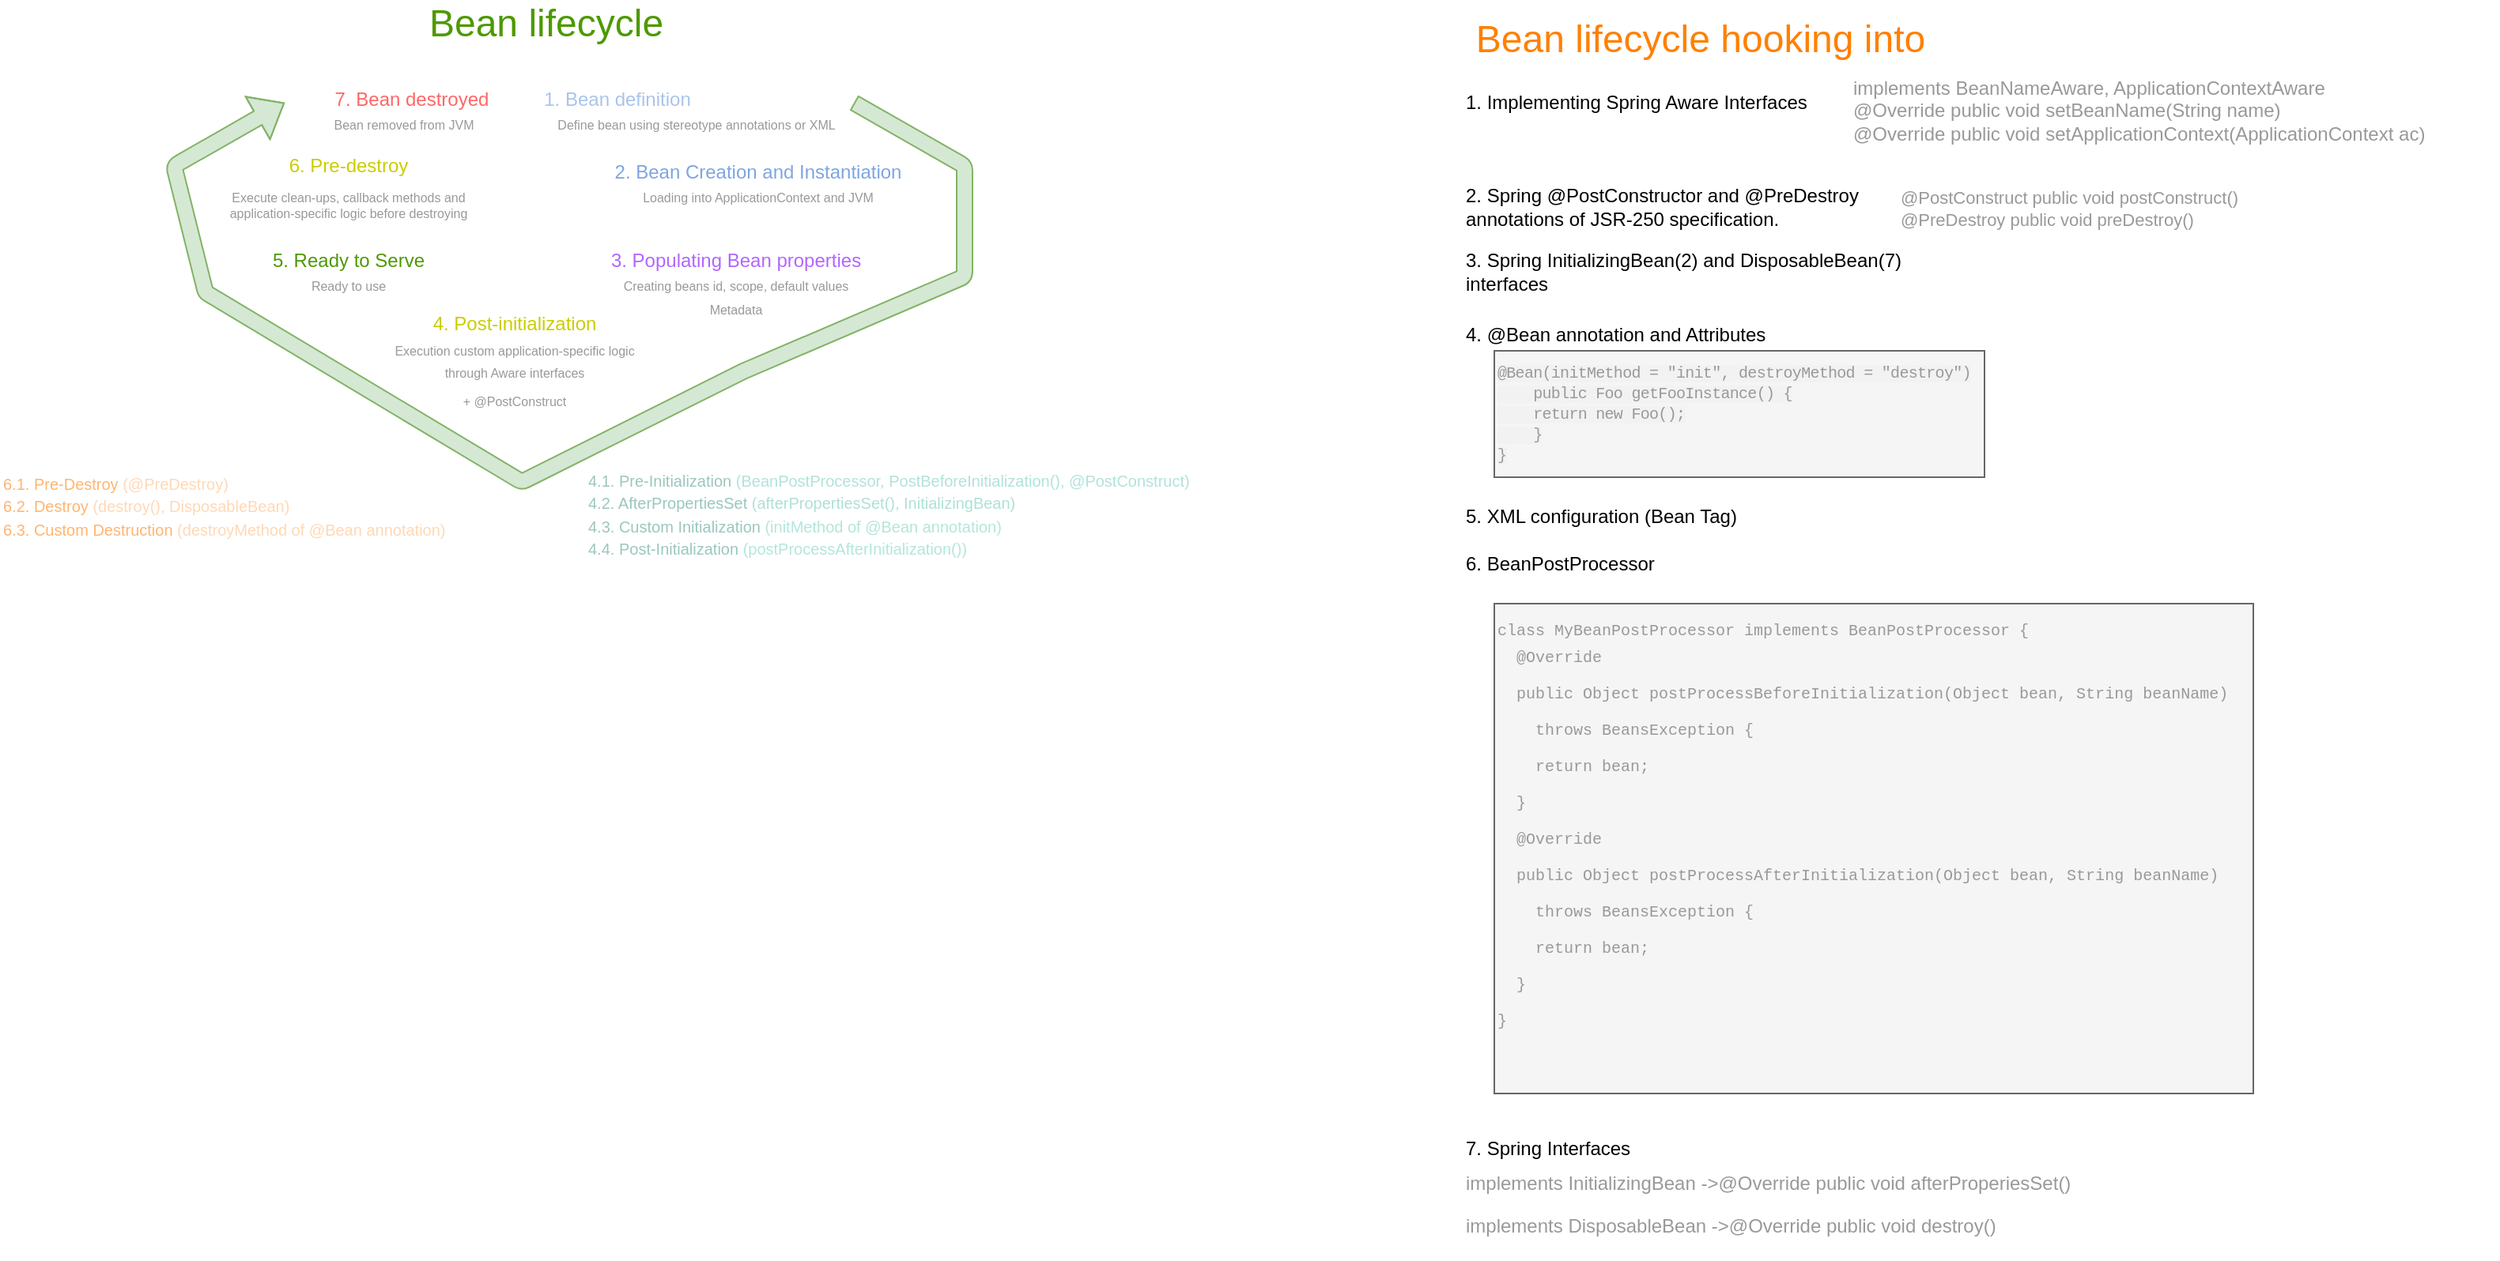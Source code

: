 <mxfile version="14.9.8" type="github">
  <diagram id="cQnIbtuH6GqwWI9tAGfN" name="Page-1">
    <mxGraphModel dx="1422" dy="739" grid="1" gridSize="10" guides="1" tooltips="1" connect="1" arrows="1" fold="1" page="1" pageScale="1" pageWidth="827" pageHeight="1169" math="0" shadow="0">
      <root>
        <mxCell id="0" />
        <mxCell id="1" parent="0" />
        <mxCell id="vjo05r3FHmtKJxtx1X4f-1" value="&lt;font color=&quot;#A9C4EB&quot;&gt;1. Bean definition&lt;/font&gt;" style="text;html=1;align=center;verticalAlign=middle;resizable=0;points=[];autosize=1;strokeColor=none;" parent="1" vertex="1">
          <mxGeometry x="360" y="147.5" width="120" height="20" as="geometry" />
        </mxCell>
        <mxCell id="vjo05r3FHmtKJxtx1X4f-2" value="&lt;font color=&quot;#7EA6E0&quot;&gt;2. Bean Creation and Instantiation&lt;/font&gt;" style="text;html=1;align=center;verticalAlign=middle;resizable=0;points=[];autosize=1;strokeColor=none;" parent="1" vertex="1">
          <mxGeometry x="404" y="194" width="210" height="20" as="geometry" />
        </mxCell>
        <mxCell id="vjo05r3FHmtKJxtx1X4f-4" value="&lt;p&gt;&lt;font style=&quot;font-size: 8px&quot; color=&quot;#999999&quot;&gt;Loading into ApplicationContext and JVM&lt;/font&gt;&lt;/p&gt;" style="text;html=1;align=center;verticalAlign=middle;resizable=0;points=[];autosize=1;strokeColor=none;" parent="1" vertex="1">
          <mxGeometry x="424" y="194" width="170" height="50" as="geometry" />
        </mxCell>
        <mxCell id="vjo05r3FHmtKJxtx1X4f-5" value="&lt;font color=&quot;#B266FF&quot;&gt;3. Populating Bean properties&lt;/font&gt;" style="text;html=1;align=center;verticalAlign=middle;resizable=0;points=[];autosize=1;strokeColor=none;" parent="1" vertex="1">
          <mxGeometry x="400" y="250" width="190" height="20" as="geometry" />
        </mxCell>
        <mxCell id="vjo05r3FHmtKJxtx1X4f-6" value="&lt;p style=&quot;font-size: 8px ; line-height: 50%&quot;&gt;&lt;font style=&quot;font-size: 8px&quot; color=&quot;#999999&quot;&gt;Creating beans id, scope, default values&lt;/font&gt;&lt;/p&gt;&lt;p style=&quot;font-size: 8px&quot;&gt;&lt;font style=&quot;font-size: 8px&quot; color=&quot;#999999&quot;&gt;Metadata&lt;br&gt;&lt;/font&gt;&lt;/p&gt;" style="text;html=1;align=center;verticalAlign=middle;resizable=0;points=[];autosize=1;strokeColor=none;" parent="1" vertex="1">
          <mxGeometry x="410" y="260" width="170" height="50" as="geometry" />
        </mxCell>
        <mxCell id="vjo05r3FHmtKJxtx1X4f-9" value="&lt;font color=&quot;#CCCC00&quot;&gt;4. Post-initialization&lt;/font&gt;" style="text;html=1;align=center;verticalAlign=middle;resizable=0;points=[];autosize=1;strokeColor=none;" parent="1" vertex="1">
          <mxGeometry x="290" y="290" width="130" height="20" as="geometry" />
        </mxCell>
        <mxCell id="vjo05r3FHmtKJxtx1X4f-10" value="&lt;p style=&quot;font-size: 8px ; line-height: 30%&quot;&gt;&lt;font color=&quot;#999999&quot;&gt;Execution custom application-specific logic&lt;/font&gt;&lt;/p&gt;&lt;p style=&quot;font-size: 8px&quot;&gt;&lt;font color=&quot;#999999&quot;&gt;through Aware interfaces&lt;/font&gt;&lt;/p&gt;&lt;p style=&quot;font-size: 8px&quot;&gt;&lt;font color=&quot;#999999&quot;&gt;+ @PostConstruct&lt;/font&gt;&lt;br&gt;&lt;/p&gt;" style="text;html=1;align=center;verticalAlign=middle;resizable=0;points=[];autosize=1;strokeColor=none;" parent="1" vertex="1">
          <mxGeometry x="265" y="300" width="180" height="70" as="geometry" />
        </mxCell>
        <mxCell id="vjo05r3FHmtKJxtx1X4f-11" value="&lt;font color=&quot;#4D9900&quot;&gt;5. Ready to Serve&lt;/font&gt;" style="text;html=1;align=center;verticalAlign=middle;resizable=0;points=[];autosize=1;strokeColor=none;" parent="1" vertex="1">
          <mxGeometry x="190" y="250" width="120" height="20" as="geometry" />
        </mxCell>
        <mxCell id="vjo05r3FHmtKJxtx1X4f-12" value="&lt;font style=&quot;font-size: 8px&quot; color=&quot;#999999&quot;&gt;Ready to use&lt;/font&gt;" style="text;html=1;align=center;verticalAlign=middle;resizable=0;points=[];autosize=1;strokeColor=none;" parent="1" vertex="1">
          <mxGeometry x="215" y="265" width="70" height="20" as="geometry" />
        </mxCell>
        <mxCell id="vjo05r3FHmtKJxtx1X4f-13" value="&lt;font color=&quot;#CCCC00&quot;&gt;6. Pre-destroy&lt;/font&gt;" style="text;html=1;align=center;verticalAlign=middle;resizable=0;points=[];autosize=1;strokeColor=none;" parent="1" vertex="1">
          <mxGeometry x="200" y="190" width="100" height="20" as="geometry" />
        </mxCell>
        <mxCell id="vjo05r3FHmtKJxtx1X4f-14" value="&lt;div style=&quot;font-size: 8px&quot;&gt;&lt;font style=&quot;font-size: 8px&quot; color=&quot;#999999&quot;&gt;Execute clean-ups, callback methods and&lt;/font&gt;&lt;/div&gt;&lt;div style=&quot;font-size: 8px&quot;&gt;&lt;font style=&quot;font-size: 8px&quot; color=&quot;#999999&quot;&gt;application-specific logic before destroying&lt;/font&gt;&lt;br&gt;&lt;/div&gt;" style="text;html=1;align=center;verticalAlign=middle;resizable=0;points=[];autosize=1;strokeColor=none;" parent="1" vertex="1">
          <mxGeometry x="160" y="210" width="180" height="30" as="geometry" />
        </mxCell>
        <mxCell id="vjo05r3FHmtKJxtx1X4f-16" value="&lt;font style=&quot;font-size: 8px&quot; color=&quot;#999999&quot;&gt;Define bean using stereotype annotations or XML&lt;/font&gt;" style="text;html=1;align=center;verticalAlign=middle;resizable=0;points=[];autosize=1;strokeColor=none;" parent="1" vertex="1">
          <mxGeometry x="370" y="162.5" width="200" height="20" as="geometry" />
        </mxCell>
        <mxCell id="vjo05r3FHmtKJxtx1X4f-17" value="&lt;font color=&quot;#FF6666&quot;&gt;7. Bean destroyed&lt;/font&gt;" style="text;html=1;align=center;verticalAlign=middle;resizable=0;points=[];autosize=1;strokeColor=none;" parent="1" vertex="1">
          <mxGeometry x="230" y="147.5" width="120" height="20" as="geometry" />
        </mxCell>
        <mxCell id="vjo05r3FHmtKJxtx1X4f-18" value="&lt;font style=&quot;font-size: 8px&quot; color=&quot;#999999&quot;&gt;Bean removed from JVM&lt;/font&gt;" style="text;html=1;align=center;verticalAlign=middle;resizable=0;points=[];autosize=1;strokeColor=none;" parent="1" vertex="1">
          <mxGeometry x="230" y="162.5" width="110" height="20" as="geometry" />
        </mxCell>
        <mxCell id="vjo05r3FHmtKJxtx1X4f-19" value="" style="shape=flexArrow;endArrow=classic;html=1;fillColor=#d5e8d4;strokeColor=#82b366;" parent="1" edge="1">
          <mxGeometry width="50" height="50" relative="1" as="geometry">
            <mxPoint x="570" y="160" as="sourcePoint" />
            <mxPoint x="210" y="160" as="targetPoint" />
            <Array as="points">
              <mxPoint x="640" y="200" />
              <mxPoint x="640" y="270" />
              <mxPoint x="500" y="330" />
              <mxPoint x="360" y="400" />
              <mxPoint x="160" y="280" />
              <mxPoint x="140" y="200" />
            </Array>
          </mxGeometry>
        </mxCell>
        <mxCell id="vjo05r3FHmtKJxtx1X4f-20" value="&lt;font style=&quot;font-size: 24px&quot; color=&quot;#4D9900&quot;&gt;Bean lifecycle&lt;br&gt;&lt;/font&gt;" style="text;html=1;align=center;verticalAlign=middle;resizable=0;points=[];autosize=1;strokeColor=none;" parent="1" vertex="1">
          <mxGeometry x="285" y="100" width="180" height="20" as="geometry" />
        </mxCell>
        <mxCell id="vjo05r3FHmtKJxtx1X4f-21" value="&lt;font style=&quot;font-size: 24px&quot; color=&quot;#FF8000&quot;&gt;Bean lifecycle hooking into&lt;br&gt;&lt;/font&gt;" style="text;html=1;align=center;verticalAlign=middle;resizable=0;points=[];autosize=1;strokeColor=none;" parent="1" vertex="1">
          <mxGeometry x="940" y="110" width="330" height="20" as="geometry" />
        </mxCell>
        <mxCell id="vjo05r3FHmtKJxtx1X4f-22" value="&lt;div align=&quot;left&quot;&gt;1. Implementing Spring Aware Interfaces&amp;nbsp;&lt;/div&gt;" style="text;html=1;align=left;verticalAlign=middle;resizable=0;points=[];autosize=1;strokeColor=none;" parent="1" vertex="1">
          <mxGeometry x="955" y="150" width="250" height="20" as="geometry" />
        </mxCell>
        <mxCell id="vjo05r3FHmtKJxtx1X4f-23" value="&lt;div&gt;2. Spring @PostConstructor and @PreDestroy &lt;br&gt;&lt;/div&gt;&lt;div&gt;annotations of JSR-250 specification. &lt;br&gt;&lt;/div&gt;" style="text;html=1;align=left;verticalAlign=middle;resizable=0;points=[];autosize=1;strokeColor=none;" parent="1" vertex="1">
          <mxGeometry x="955" y="211" width="280" height="30" as="geometry" />
        </mxCell>
        <mxCell id="vjo05r3FHmtKJxtx1X4f-24" value="&lt;div&gt;3. Spring InitializingBean(2) and DisposableBean(7)&lt;/div&gt;&lt;div&gt;interfaces &lt;br&gt;&lt;/div&gt;" style="text;html=1;align=left;verticalAlign=middle;resizable=0;points=[];autosize=1;strokeColor=none;" parent="1" vertex="1">
          <mxGeometry x="955" y="252" width="310" height="30" as="geometry" />
        </mxCell>
        <mxCell id="vjo05r3FHmtKJxtx1X4f-25" value="4. @Bean annotation and Attributes" style="text;html=1;align=left;verticalAlign=middle;resizable=0;points=[];autosize=1;strokeColor=none;" parent="1" vertex="1">
          <mxGeometry x="955" y="297" width="220" height="20" as="geometry" />
        </mxCell>
        <mxCell id="vjo05r3FHmtKJxtx1X4f-26" value="&lt;div style=&quot;font-size: 10px&quot; align=&quot;left&quot;&gt;&lt;font style=&quot;font-size: 10px&quot; color=&quot;#999999&quot;&gt;&lt;span style=&quot;font-family: &amp;#34;menlo&amp;#34; , &amp;#34;monaco&amp;#34; , &amp;#34;courier new&amp;#34; , &amp;#34;courier&amp;#34; , monospace ; font-style: normal ; font-weight: 400 ; letter-spacing: -0.352px ; text-indent: 0px ; text-transform: none ; word-spacing: 0px ; background-color: rgb(242 , 242 , 242) ; display: inline ; float: none&quot;&gt;@Bean(initMethod = &quot;init&quot;, destroyMethod = &quot;destroy&quot;)&lt;/span&gt;&lt;br style=&quot;box-sizing: inherit ; font-family: &amp;#34;menlo&amp;#34; , &amp;#34;monaco&amp;#34; , &amp;#34;courier new&amp;#34; , &amp;#34;courier&amp;#34; , monospace ; font-style: normal ; font-weight: 400 ; letter-spacing: -0.352px ; text-indent: 0px ; text-transform: none ; word-spacing: 0px ; background-color: rgb(242 , 242 , 242)&quot;&gt;&lt;span style=&quot;font-family: &amp;#34;menlo&amp;#34; , &amp;#34;monaco&amp;#34; , &amp;#34;courier new&amp;#34; , &amp;#34;courier&amp;#34; , monospace ; font-style: normal ; font-weight: 400 ; letter-spacing: -0.352px ; text-indent: 0px ; text-transform: none ; word-spacing: 0px ; background-color: rgb(242 , 242 , 242) ; display: inline ; float: none&quot;&gt;&amp;nbsp;&amp;nbsp;&amp;nbsp; public Foo getFooInstance() {&lt;/span&gt;&lt;br style=&quot;box-sizing: inherit ; font-family: &amp;#34;menlo&amp;#34; , &amp;#34;monaco&amp;#34; , &amp;#34;courier new&amp;#34; , &amp;#34;courier&amp;#34; , monospace ; font-style: normal ; font-weight: 400 ; letter-spacing: -0.352px ; text-indent: 0px ; text-transform: none ; word-spacing: 0px ; background-color: rgb(242 , 242 , 242)&quot;&gt;&lt;span style=&quot;font-family: &amp;#34;menlo&amp;#34; , &amp;#34;monaco&amp;#34; , &amp;#34;courier new&amp;#34; , &amp;#34;courier&amp;#34; , monospace ; font-style: normal ; font-weight: 400 ; letter-spacing: -0.352px ; text-indent: 0px ; text-transform: none ; word-spacing: 0px ; background-color: rgb(242 , 242 , 242) ; display: inline ; float: none&quot;&gt;&amp;nbsp;&amp;nbsp;&amp;nbsp; return new Foo();&lt;/span&gt;&lt;br style=&quot;box-sizing: inherit ; font-family: &amp;#34;menlo&amp;#34; , &amp;#34;monaco&amp;#34; , &amp;#34;courier new&amp;#34; , &amp;#34;courier&amp;#34; , monospace ; font-style: normal ; font-weight: 400 ; letter-spacing: -0.352px ; text-indent: 0px ; text-transform: none ; word-spacing: 0px ; background-color: rgb(242 , 242 , 242)&quot;&gt;&lt;span style=&quot;font-family: &amp;#34;menlo&amp;#34; , &amp;#34;monaco&amp;#34; , &amp;#34;courier new&amp;#34; , &amp;#34;courier&amp;#34; , monospace ; font-style: normal ; font-weight: 400 ; letter-spacing: -0.352px ; text-indent: 0px ; text-transform: none ; word-spacing: 0px ; background-color: rgb(242 , 242 , 242) ; display: inline ; float: none&quot;&gt;&amp;nbsp;&amp;nbsp;&amp;nbsp; }&lt;/span&gt;&lt;br style=&quot;box-sizing: inherit ; font-family: &amp;#34;menlo&amp;#34; , &amp;#34;monaco&amp;#34; , &amp;#34;courier new&amp;#34; , &amp;#34;courier&amp;#34; , monospace ; font-style: normal ; font-weight: 400 ; letter-spacing: -0.352px ; text-indent: 0px ; text-transform: none ; word-spacing: 0px ; background-color: rgb(242 , 242 , 242)&quot;&gt;&lt;span style=&quot;font-family: &amp;#34;menlo&amp;#34; , &amp;#34;monaco&amp;#34; , &amp;#34;courier new&amp;#34; , &amp;#34;courier&amp;#34; , monospace ; font-style: normal ; font-weight: 400 ; letter-spacing: -0.352px ; text-indent: 0px ; text-transform: none ; word-spacing: 0px ; background-color: rgb(242 , 242 , 242) ; display: inline ; float: none&quot;&gt;}&lt;/span&gt;&lt;/font&gt;&lt;/div&gt;" style="text;html=1;align=left;verticalAlign=middle;resizable=0;points=[];autosize=1;strokeColor=#666666;fillColor=#f5f5f5;fontColor=#333333;" parent="1" vertex="1">
          <mxGeometry x="975" y="317" width="310" height="80" as="geometry" />
        </mxCell>
        <mxCell id="vjo05r3FHmtKJxtx1X4f-27" value="5. XML configuration (Bean Tag)" style="text;html=1;align=left;verticalAlign=middle;resizable=0;points=[];autosize=1;strokeColor=none;" parent="1" vertex="1">
          <mxGeometry x="955" y="412" width="200" height="20" as="geometry" />
        </mxCell>
        <mxCell id="ftWq0-_qyHBcbyIwFHZy-1" value="&lt;div align=&quot;left&quot;&gt;&lt;font style=&quot;font-size: 10px&quot; color=&quot;#9AC7BF&quot;&gt;4.1. Pre-Initialization &lt;font color=&quot;#B0E3DA&quot;&gt;(BeanPostProcessor, PostBeforeInitialization(), @PostConstruct)&lt;/font&gt;&lt;br&gt;&lt;/font&gt;&lt;/div&gt;&lt;div align=&quot;left&quot;&gt;&lt;font style=&quot;font-size: 10px&quot; color=&quot;#9AC7BF&quot;&gt;4.2. AfterPropertiesSet &lt;font color=&quot;#AEE0D7&quot;&gt;(afterPropertiesSet(), InitializingBean)&lt;/font&gt;&lt;br&gt;&lt;/font&gt;&lt;/div&gt;&lt;div align=&quot;left&quot;&gt;&lt;font style=&quot;font-size: 10px&quot; color=&quot;#9AC7BF&quot;&gt;4.3. Custom Initialization &lt;font color=&quot;#B2E6DC&quot;&gt;(initMethod of @Bean annotation)&lt;/font&gt;&lt;br&gt;&lt;/font&gt;&lt;/div&gt;&lt;div align=&quot;left&quot;&gt;&lt;font style=&quot;font-size: 10px&quot; color=&quot;#9AC7BF&quot;&gt;4.4. Post-Initialization &lt;font color=&quot;#B2E6DC&quot;&gt;(postProcessAfterInitialization())&lt;/font&gt;&lt;br&gt;&lt;/font&gt;&lt;/div&gt;" style="text;html=1;align=left;verticalAlign=middle;resizable=0;points=[];autosize=1;strokeColor=none;" vertex="1" parent="1">
          <mxGeometry x="400" y="390" width="420" height="60" as="geometry" />
        </mxCell>
        <mxCell id="ftWq0-_qyHBcbyIwFHZy-2" value="&lt;div align=&quot;left&quot;&gt;&lt;font style=&quot;font-size: 10px&quot; color=&quot;#FFB570&quot;&gt;6.1. Pre-Destroy &lt;font color=&quot;#FFD8B5&quot;&gt;(@PreDestroy)&lt;/font&gt;&lt;br&gt;&lt;/font&gt;&lt;/div&gt;&lt;div align=&quot;left&quot;&gt;&lt;font style=&quot;font-size: 10px&quot; color=&quot;#FFB570&quot;&gt;6.2. Destroy &lt;font color=&quot;#FFD8B5&quot;&gt;(destroy(), DisposableBean)&lt;/font&gt;&lt;br&gt;&lt;/font&gt;&lt;/div&gt;&lt;div align=&quot;left&quot;&gt;&lt;font style=&quot;font-size: 10px&quot; color=&quot;#FFB570&quot;&gt;6.3. Custom Destruction &lt;font color=&quot;#FFD8B5&quot;&gt;(destroyMethod of @Bean annotation)&lt;/font&gt;&lt;br&gt;&lt;/font&gt;&lt;/div&gt;" style="text;html=1;align=left;verticalAlign=middle;resizable=0;points=[];autosize=1;strokeColor=none;" vertex="1" parent="1">
          <mxGeometry x="30" y="390" width="310" height="50" as="geometry" />
        </mxCell>
        <mxCell id="ftWq0-_qyHBcbyIwFHZy-3" value="&lt;div style=&quot;font-size: 11px&quot;&gt;&lt;font style=&quot;font-size: 11px&quot; color=&quot;#999999&quot;&gt;@PostConstruct public void postConstruct()&lt;/font&gt;&lt;/div&gt;&lt;div style=&quot;font-size: 11px&quot;&gt;&lt;font style=&quot;font-size: 11px&quot; color=&quot;#999999&quot;&gt;@PreDestroy public void preDestroy()&lt;/font&gt;&lt;font style=&quot;font-size: 11px&quot;&gt;&lt;br&gt;&lt;/font&gt;&lt;/div&gt;" style="text;html=1;align=left;verticalAlign=middle;resizable=0;points=[];autosize=1;strokeColor=none;" vertex="1" parent="1">
          <mxGeometry x="1230" y="212" width="250" height="30" as="geometry" />
        </mxCell>
        <mxCell id="ftWq0-_qyHBcbyIwFHZy-4" value="6. BeanPostProcessor" style="text;html=1;align=left;verticalAlign=middle;resizable=0;points=[];autosize=1;strokeColor=none;" vertex="1" parent="1">
          <mxGeometry x="955" y="442" width="140" height="20" as="geometry" />
        </mxCell>
        <mxCell id="ftWq0-_qyHBcbyIwFHZy-5" value="&lt;p style=&quot;line-height: 0% ; font-size: 10px&quot;&gt;&lt;font style=&quot;font-size: 10px&quot; face=&quot;Courier New&quot; color=&quot;#999999&quot;&gt;class MyBeanPostProcessor implements BeanPostProcessor {&lt;/font&gt;&lt;/p&gt;&lt;p style=&quot;font-size: 10px&quot;&gt;&lt;font style=&quot;font-size: 10px&quot; face=&quot;Courier New&quot; color=&quot;#999999&quot;&gt;&amp;nbsp; @Override&lt;/font&gt;&lt;/p&gt;&lt;p style=&quot;font-size: 10px&quot;&gt;&lt;font style=&quot;font-size: 10px&quot; face=&quot;Courier New&quot; color=&quot;#999999&quot;&gt;&amp;nbsp; public Object postProcessBeforeInitialization(Object bean, String beanName)&lt;/font&gt;&lt;/p&gt;&lt;p style=&quot;font-size: 10px&quot;&gt;&lt;font style=&quot;font-size: 10px&quot; face=&quot;Courier New&quot; color=&quot;#999999&quot;&gt;&amp;nbsp;&amp;nbsp;&amp;nbsp; throws BeansException {&lt;/font&gt;&lt;/p&gt;&lt;p style=&quot;font-size: 10px&quot;&gt;&lt;font style=&quot;font-size: 10px&quot; face=&quot;Courier New&quot; color=&quot;#999999&quot;&gt;&amp;nbsp;&amp;nbsp;&amp;nbsp; return bean;&lt;/font&gt;&lt;/p&gt;&lt;p style=&quot;font-size: 10px&quot;&gt;&lt;font style=&quot;font-size: 10px&quot; face=&quot;Courier New&quot; color=&quot;#999999&quot;&gt;&amp;nbsp; }&lt;/font&gt;&lt;/p&gt;&lt;p style=&quot;font-size: 10px&quot;&gt;&lt;font style=&quot;font-size: 10px&quot; face=&quot;Courier New&quot; color=&quot;#999999&quot;&gt;&amp;nbsp; @Override&lt;/font&gt;&lt;/p&gt;&lt;p style=&quot;font-size: 10px&quot;&gt;&lt;font style=&quot;font-size: 10px&quot; face=&quot;Courier New&quot; color=&quot;#999999&quot;&gt;&amp;nbsp; public Object postProcessAfterInitialization(Object bean, String beanName)&lt;/font&gt;&lt;/p&gt;&lt;p style=&quot;font-size: 10px&quot;&gt;&lt;font style=&quot;font-size: 10px&quot; face=&quot;Courier New&quot; color=&quot;#999999&quot;&gt;&amp;nbsp;&amp;nbsp;&amp;nbsp; throws BeansException {&lt;/font&gt;&lt;/p&gt;&lt;p style=&quot;font-size: 10px&quot;&gt;&lt;font style=&quot;font-size: 10px&quot; face=&quot;Courier New&quot; color=&quot;#999999&quot;&gt;&amp;nbsp;&amp;nbsp;&amp;nbsp; return bean;&lt;/font&gt;&lt;/p&gt;&lt;p style=&quot;font-size: 10px&quot;&gt;&lt;font style=&quot;font-size: 10px&quot; face=&quot;Courier New&quot; color=&quot;#999999&quot;&gt;&amp;nbsp; }&lt;/font&gt;&lt;/p&gt;&lt;p style=&quot;font-size: 10px&quot;&gt;&lt;font style=&quot;font-size: 10px&quot; face=&quot;Courier New&quot; color=&quot;#999999&quot;&gt;}&lt;/font&gt;&lt;/p&gt;" style="text;html=1;align=left;verticalAlign=top;resizable=0;points=[];autosize=1;strokeColor=#666666;fillColor=#f5f5f5;fontColor=#333333;" vertex="1" parent="1">
          <mxGeometry x="975" y="477" width="480" height="310" as="geometry" />
        </mxCell>
        <mxCell id="ftWq0-_qyHBcbyIwFHZy-6" value="7. Spring Interfaces" style="text;html=1;align=left;verticalAlign=middle;resizable=0;points=[];autosize=1;strokeColor=none;" vertex="1" parent="1">
          <mxGeometry x="955" y="812" width="130" height="20" as="geometry" />
        </mxCell>
        <mxCell id="ftWq0-_qyHBcbyIwFHZy-8" value="&lt;p&gt;&lt;font color=&quot;#999999&quot;&gt;implements InitializingBean -&amp;gt;@Override public void afterProperiesSet()&lt;/font&gt;&lt;/p&gt;&lt;p&gt;&lt;font color=&quot;#999999&quot;&gt;implements DisposableBean -&amp;gt;@Override public void destroy()&lt;/font&gt;&lt;/p&gt;" style="text;html=1;align=left;verticalAlign=middle;resizable=0;points=[];autosize=1;strokeColor=none;" vertex="1" parent="1">
          <mxGeometry x="955" y="822" width="430" height="70" as="geometry" />
        </mxCell>
        <mxCell id="ftWq0-_qyHBcbyIwFHZy-9" value="&lt;div&gt;&lt;font color=&quot;#999999&quot;&gt;implements BeanNameAware, ApplicationContextAware&lt;/font&gt;&lt;/div&gt;&lt;div&gt;&lt;font color=&quot;#999999&quot;&gt;@Override public void setBeanName(String name)&lt;/font&gt;&lt;/div&gt;&lt;div&gt;&lt;font color=&quot;#999999&quot;&gt;@Override public void setApplicationContext(ApplicationContext ac)&lt;br&gt;&lt;/font&gt;&lt;/div&gt;" style="text;html=1;align=left;verticalAlign=middle;resizable=0;points=[];autosize=1;strokeColor=none;" vertex="1" parent="1">
          <mxGeometry x="1200" y="140" width="410" height="50" as="geometry" />
        </mxCell>
      </root>
    </mxGraphModel>
  </diagram>
</mxfile>
